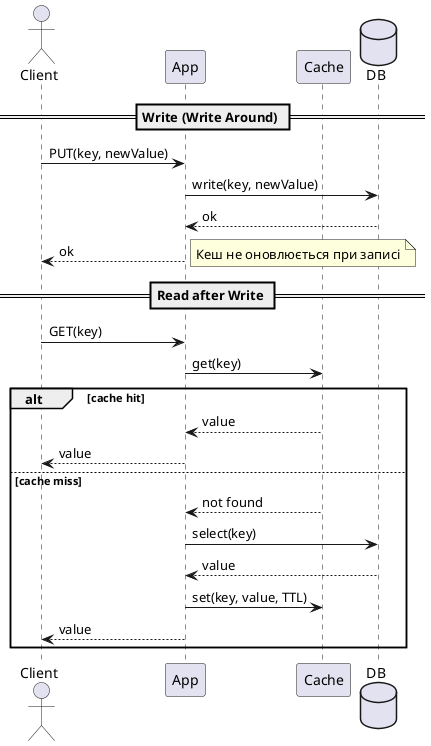 @startuml
actor Client
participant "App" as A
participant "Cache" as C
database "DB" as D

== Write (Write Around) ==
Client -> A: PUT(key, newValue)
A -> D: write(key, newValue)
D --> A: ok
A --> Client: ok
note right: Кеш не оновлюється при записі

== Read after Write ==
Client -> A: GET(key)
A -> C: get(key)
alt cache hit
    C --> A: value
    A --> Client: value
else cache miss
    C --> A: not found
    A -> D: select(key)
    D --> A: value
    A -> C: set(key, value, TTL)
    A --> Client: value
end
@enduml